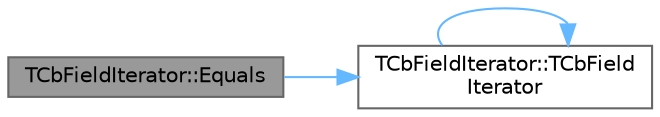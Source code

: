 digraph "TCbFieldIterator::Equals"
{
 // INTERACTIVE_SVG=YES
 // LATEX_PDF_SIZE
  bgcolor="transparent";
  edge [fontname=Helvetica,fontsize=10,labelfontname=Helvetica,labelfontsize=10];
  node [fontname=Helvetica,fontsize=10,shape=box,height=0.2,width=0.4];
  rankdir="LR";
  Node1 [id="Node000001",label="TCbFieldIterator::Equals",height=0.2,width=0.4,color="gray40", fillcolor="grey60", style="filled", fontcolor="black",tooltip=" "];
  Node1 -> Node2 [id="edge1_Node000001_Node000002",color="steelblue1",style="solid",tooltip=" "];
  Node2 [id="Node000002",label="TCbFieldIterator::TCbField\lIterator",height=0.2,width=0.4,color="grey40", fillcolor="white", style="filled",URL="$d5/de3/classTCbFieldIterator.html#adb1d4507afe266d4992528c6dbecef56",tooltip=" "];
  Node2 -> Node2 [id="edge2_Node000002_Node000002",color="steelblue1",style="solid",tooltip=" "];
}
